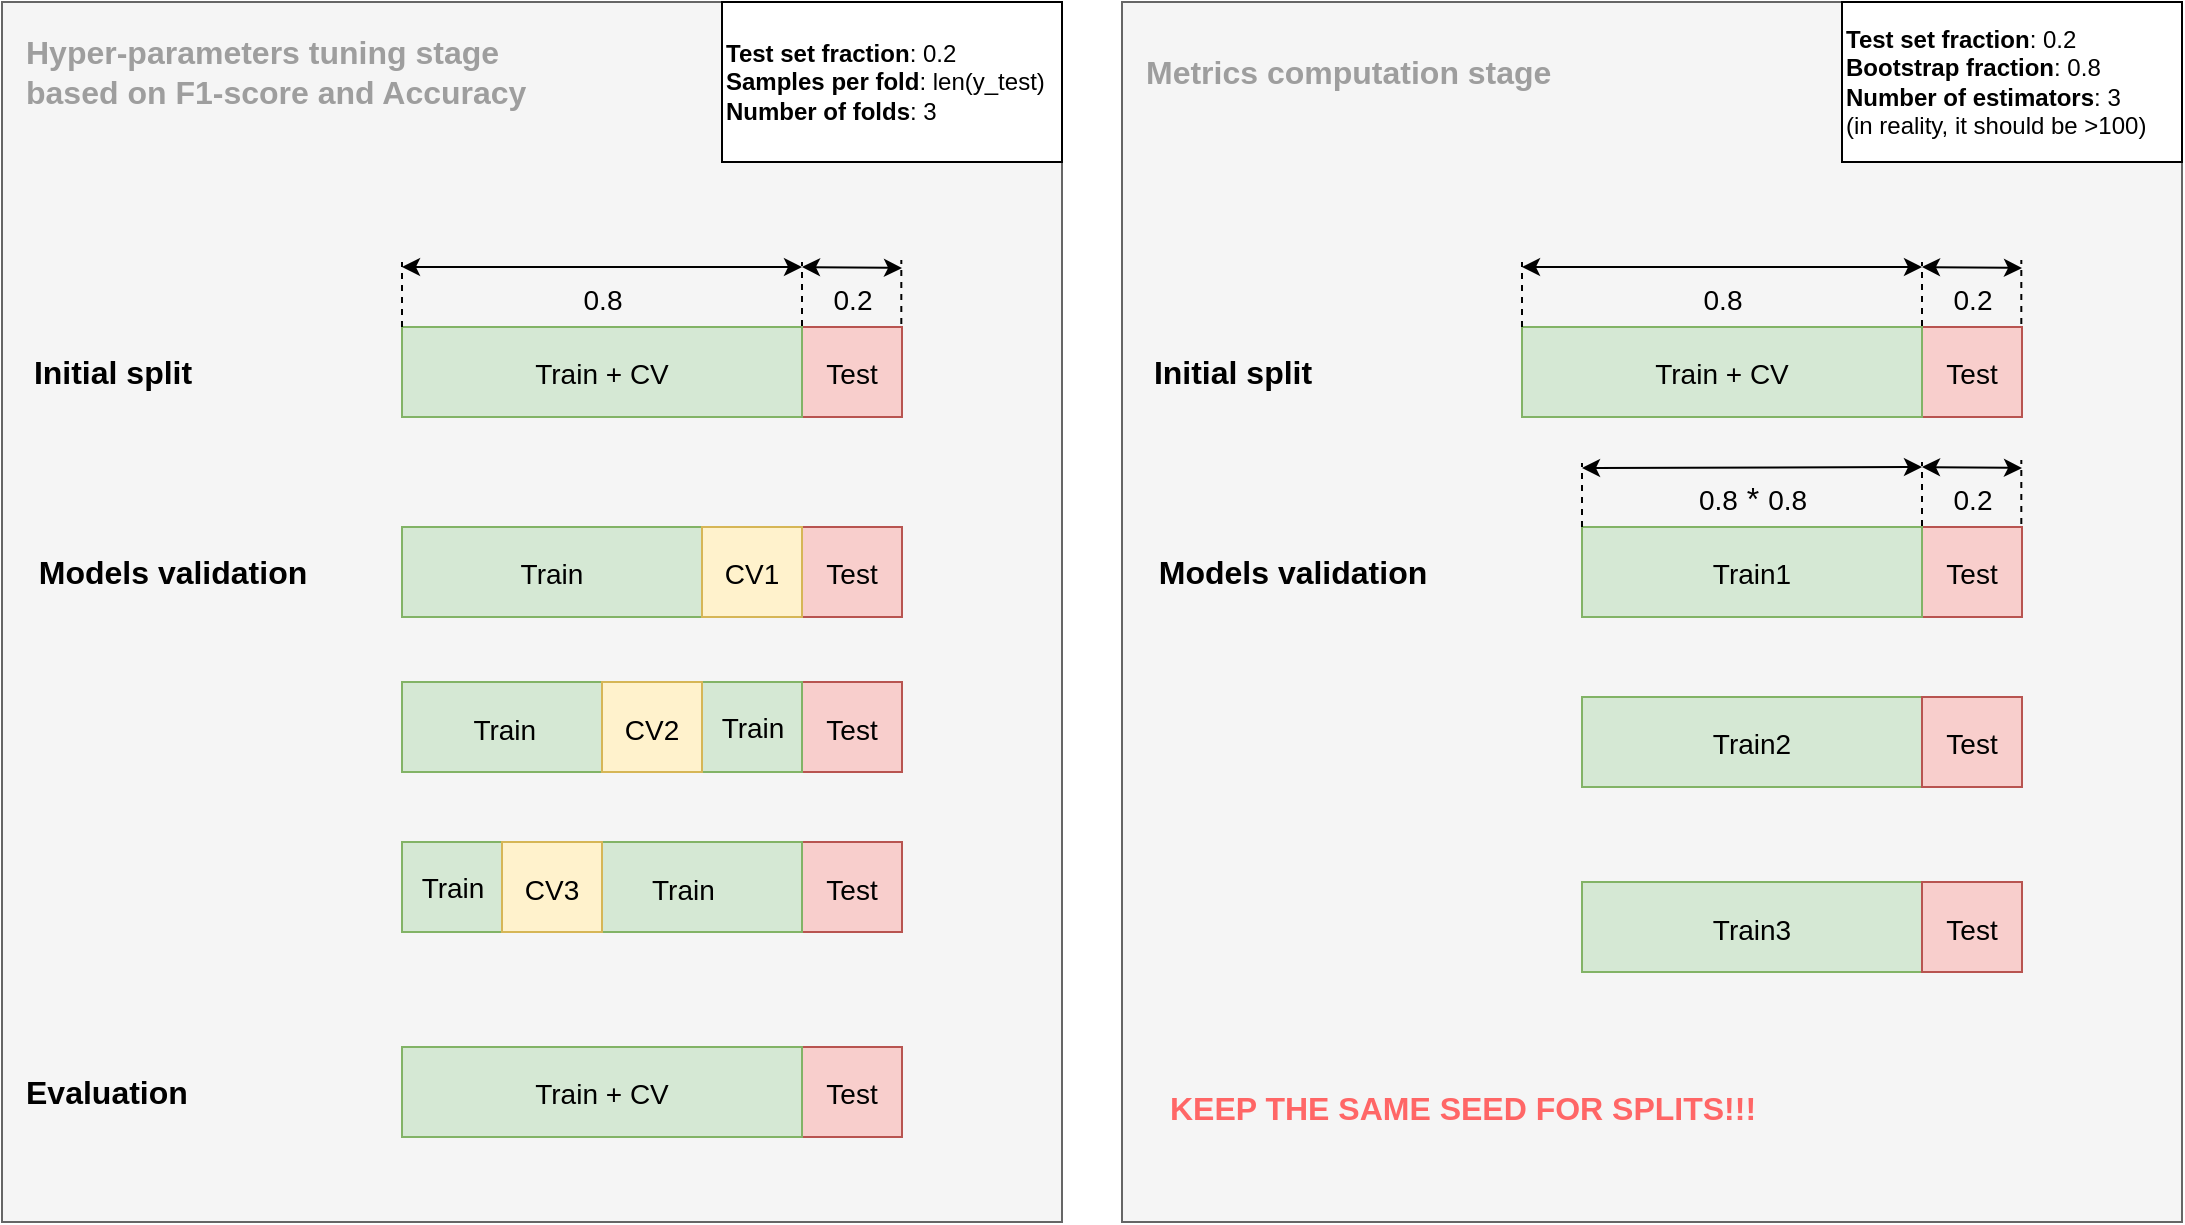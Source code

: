 <mxfile version="20.8.23"><diagram id="kCpc5VTJgq2N_jMLt8dC" name="Page-1"><mxGraphModel dx="1602" dy="2001" grid="1" gridSize="10" guides="1" tooltips="1" connect="1" arrows="1" fold="1" page="1" pageScale="1" pageWidth="850" pageHeight="1100" math="0" shadow="0"><root><mxCell id="0"/><mxCell id="1" parent="0"/><mxCell id="vi98yYl0m8xDigOCGaiN-43" value="" style="rounded=0;whiteSpace=wrap;html=1;fontSize=50;fillColor=#f5f5f5;fontColor=#333333;strokeColor=#666666;" parent="1" vertex="1"><mxGeometry x="20" y="-10" width="530" height="610" as="geometry"/></mxCell><mxCell id="vi98yYl0m8xDigOCGaiN-46" value="&lt;div style=&quot;font-size: 16px;&quot; align=&quot;left&quot;&gt;&lt;font color=&quot;#9E9E9E&quot;&gt;&lt;b&gt;&lt;font style=&quot;font-size: 16px;&quot;&gt;Hyper-parameters tuning stage&lt;br&gt;&lt;/font&gt;&lt;/b&gt;&lt;/font&gt;&lt;/div&gt;&lt;div style=&quot;font-size: 16px;&quot; align=&quot;left&quot;&gt;&lt;font color=&quot;#9E9E9E&quot;&gt;&lt;b&gt;&lt;font style=&quot;font-size: 16px;&quot;&gt;based on &lt;/font&gt;&lt;/b&gt;&lt;/font&gt;&lt;font color=&quot;#9E9E9E&quot;&gt;&lt;b&gt;&lt;font style=&quot;font-size: 16px;&quot;&gt;F1-score and&lt;/font&gt;&lt;/b&gt;&lt;/font&gt;&lt;font color=&quot;#9E9E9E&quot;&gt;&lt;b&gt;&lt;font style=&quot;font-size: 16px;&quot;&gt; Accuracy&lt;br&gt;&lt;/font&gt;&lt;/b&gt;&lt;/font&gt;&lt;/div&gt;" style="text;html=1;align=left;verticalAlign=middle;resizable=0;points=[];autosize=1;strokeColor=none;fillColor=none;fontSize=12;fontColor=#000000;" parent="1" vertex="1"><mxGeometry x="30" width="270" height="50" as="geometry"/></mxCell><mxCell id="cDjHhmHL_qWuOihuQyql-1" value="&lt;div align=&quot;left&quot;&gt;&lt;b&gt;Test set fraction&lt;/b&gt;: 0.2&lt;/div&gt;&lt;div align=&quot;left&quot;&gt;&lt;b&gt;Samples per fold&lt;/b&gt;: len(y_test)&lt;br&gt;&lt;/div&gt;&lt;div align=&quot;left&quot;&gt;&lt;b&gt;Number of folds&lt;/b&gt;: 3&lt;br&gt;&lt;/div&gt;" style="rounded=0;whiteSpace=wrap;html=1;align=left;" vertex="1" parent="1"><mxGeometry x="380" y="-10" width="170" height="80" as="geometry"/></mxCell><mxCell id="cDjHhmHL_qWuOihuQyql-2" value="&lt;b&gt;&lt;font style=&quot;font-size: 16px;&quot;&gt;Initial split&lt;br&gt;&lt;/font&gt;&lt;/b&gt;" style="text;html=1;align=center;verticalAlign=middle;resizable=0;points=[];autosize=1;strokeColor=none;fillColor=none;" vertex="1" parent="1"><mxGeometry x="25" y="160" width="100" height="30" as="geometry"/></mxCell><mxCell id="cDjHhmHL_qWuOihuQyql-4" value="&lt;font style=&quot;font-size: 14px;&quot;&gt;&lt;font style=&quot;font-size: 14px;&quot;&gt;Test&lt;/font&gt;&lt;/font&gt;" style="rounded=0;whiteSpace=wrap;html=1;fontSize=16;fillColor=#f8cecc;strokeColor=#b85450;" vertex="1" parent="1"><mxGeometry x="420" y="152.5" width="50" height="45" as="geometry"/></mxCell><mxCell id="cDjHhmHL_qWuOihuQyql-5" value="&lt;font style=&quot;font-size: 15px;&quot;&gt;&lt;font style=&quot;font-size: 14px;&quot;&gt;Train + CV&lt;/font&gt;&lt;/font&gt;" style="rounded=0;whiteSpace=wrap;html=1;fontSize=16;fillColor=#d5e8d4;strokeColor=#82b366;" vertex="1" parent="1"><mxGeometry x="220" y="152.5" width="200" height="45" as="geometry"/></mxCell><mxCell id="cDjHhmHL_qWuOihuQyql-6" value="&lt;font style=&quot;font-size: 16px;&quot;&gt;&lt;b&gt;Models validation&lt;br&gt;&lt;/b&gt;&lt;/font&gt;" style="text;html=1;align=center;verticalAlign=middle;resizable=0;points=[];autosize=1;strokeColor=none;fillColor=none;" vertex="1" parent="1"><mxGeometry x="25" y="260" width="160" height="30" as="geometry"/></mxCell><mxCell id="cDjHhmHL_qWuOihuQyql-7" value="&lt;font style=&quot;font-size: 14px;&quot;&gt;&lt;font style=&quot;font-size: 14px;&quot;&gt;Test&lt;/font&gt;&lt;/font&gt;" style="rounded=0;whiteSpace=wrap;html=1;fontSize=16;fillColor=#f8cecc;strokeColor=#b85450;" vertex="1" parent="1"><mxGeometry x="420" y="252.5" width="50" height="45" as="geometry"/></mxCell><mxCell id="cDjHhmHL_qWuOihuQyql-8" value="&lt;font style=&quot;font-size: 15px;&quot;&gt;&lt;font style=&quot;font-size: 14px;&quot;&gt;Train&lt;/font&gt;&lt;/font&gt;" style="rounded=0;whiteSpace=wrap;html=1;fontSize=16;fillColor=#d5e8d4;strokeColor=#82b366;" vertex="1" parent="1"><mxGeometry x="220" y="252.5" width="150" height="45" as="geometry"/></mxCell><mxCell id="cDjHhmHL_qWuOihuQyql-9" value="&lt;font style=&quot;font-size: 15px;&quot;&gt;&lt;font style=&quot;font-size: 14px;&quot;&gt;CV1&lt;/font&gt;&lt;/font&gt;" style="rounded=0;whiteSpace=wrap;html=1;fontSize=16;fillColor=#fff2cc;strokeColor=#d6b656;" vertex="1" parent="1"><mxGeometry x="370" y="252.5" width="50" height="45" as="geometry"/></mxCell><mxCell id="cDjHhmHL_qWuOihuQyql-11" value="&lt;font style=&quot;font-size: 14px;&quot;&gt;&lt;font style=&quot;font-size: 14px;&quot;&gt;Test&lt;/font&gt;&lt;/font&gt;" style="rounded=0;whiteSpace=wrap;html=1;fontSize=16;fillColor=#f8cecc;strokeColor=#b85450;" vertex="1" parent="1"><mxGeometry x="420" y="330" width="50" height="45" as="geometry"/></mxCell><mxCell id="cDjHhmHL_qWuOihuQyql-14" value="&lt;font style=&quot;font-size: 15px;&quot;&gt;&lt;font style=&quot;font-size: 14px;&quot;&gt;Train&amp;nbsp;&amp;nbsp;&amp;nbsp;&amp;nbsp;&amp;nbsp;&amp;nbsp;&amp;nbsp;&amp;nbsp;&amp;nbsp;&amp;nbsp;&amp;nbsp;&amp;nbsp;&amp;nbsp;&amp;nbsp;&amp;nbsp;&amp;nbsp;&amp;nbsp;&amp;nbsp;&amp;nbsp;&amp;nbsp;&amp;nbsp;&amp;nbsp;&amp;nbsp;&amp;nbsp;&amp;nbsp; &lt;br&gt;&lt;/font&gt;&lt;/font&gt;" style="rounded=0;whiteSpace=wrap;html=1;fontSize=16;fillColor=#d5e8d4;strokeColor=#82b366;" vertex="1" parent="1"><mxGeometry x="220" y="330" width="200" height="45" as="geometry"/></mxCell><mxCell id="cDjHhmHL_qWuOihuQyql-16" value="&lt;font style=&quot;font-size: 15px;&quot;&gt;&lt;font style=&quot;font-size: 14px;&quot;&gt;CV2&lt;/font&gt;&lt;/font&gt;" style="rounded=0;whiteSpace=wrap;html=1;fontSize=16;fillColor=#fff2cc;strokeColor=#d6b656;" vertex="1" parent="1"><mxGeometry x="320" y="330" width="50" height="45" as="geometry"/></mxCell><mxCell id="cDjHhmHL_qWuOihuQyql-19" value="Train" style="text;html=1;align=center;verticalAlign=middle;resizable=0;points=[];autosize=1;strokeColor=none;fillColor=none;fontSize=14;" vertex="1" parent="1"><mxGeometry x="370" y="337.5" width="50" height="30" as="geometry"/></mxCell><mxCell id="cDjHhmHL_qWuOihuQyql-20" value="&lt;font style=&quot;font-size: 14px;&quot;&gt;&lt;font style=&quot;font-size: 14px;&quot;&gt;Test&lt;/font&gt;&lt;/font&gt;" style="rounded=0;whiteSpace=wrap;html=1;fontSize=16;fillColor=#f8cecc;strokeColor=#b85450;" vertex="1" parent="1"><mxGeometry x="420" y="410" width="50" height="45" as="geometry"/></mxCell><mxCell id="cDjHhmHL_qWuOihuQyql-21" value="&lt;font style=&quot;font-size: 14px;&quot;&gt;&amp;nbsp; &amp;nbsp; &amp;nbsp; &amp;nbsp; &amp;nbsp; &amp;nbsp; &amp;nbsp; &amp;nbsp; &amp;nbsp;&lt;font style=&quot;font-size: 14px;&quot;&gt;&lt;font style=&quot;font-size: 14px;&quot;&gt; &amp;nbsp;&amp;nbsp; Train&lt;br&gt;&lt;/font&gt;&lt;/font&gt;&lt;/font&gt;" style="rounded=0;whiteSpace=wrap;html=1;fontSize=16;fillColor=#d5e8d4;strokeColor=#82b366;" vertex="1" parent="1"><mxGeometry x="220" y="410" width="200" height="45" as="geometry"/></mxCell><mxCell id="cDjHhmHL_qWuOihuQyql-24" value="&lt;font style=&quot;font-size: 15px;&quot;&gt;&lt;font style=&quot;font-size: 14px;&quot;&gt;CV3&lt;/font&gt;&lt;/font&gt;" style="rounded=0;whiteSpace=wrap;html=1;fontSize=16;fillColor=#fff2cc;strokeColor=#d6b656;" vertex="1" parent="1"><mxGeometry x="270" y="410" width="50" height="45" as="geometry"/></mxCell><mxCell id="cDjHhmHL_qWuOihuQyql-25" value="Train" style="text;html=1;align=center;verticalAlign=middle;resizable=0;points=[];autosize=1;strokeColor=none;fillColor=none;fontSize=14;" vertex="1" parent="1"><mxGeometry x="220" y="417.5" width="50" height="30" as="geometry"/></mxCell><mxCell id="cDjHhmHL_qWuOihuQyql-26" value="&lt;div align=&quot;left&quot;&gt;&lt;font style=&quot;font-size: 13px;&quot;&gt;&lt;b&gt;&lt;font style=&quot;font-size: 14px;&quot;&gt;&lt;font style=&quot;font-size: 15px;&quot;&gt;&lt;font style=&quot;font-size: 16px;&quot;&gt;Evaluation&lt;/font&gt;&lt;/font&gt;&lt;/font&gt;&lt;/b&gt;&lt;/font&gt;&lt;/div&gt;" style="text;html=1;align=left;verticalAlign=middle;resizable=0;points=[];autosize=1;strokeColor=none;fillColor=none;" vertex="1" parent="1"><mxGeometry x="30" y="520" width="100" height="30" as="geometry"/></mxCell><mxCell id="cDjHhmHL_qWuOihuQyql-27" value="&lt;font style=&quot;font-size: 14px;&quot;&gt;&lt;font style=&quot;font-size: 14px;&quot;&gt;Test&lt;/font&gt;&lt;/font&gt;" style="rounded=0;whiteSpace=wrap;html=1;fontSize=16;fillColor=#f8cecc;strokeColor=#b85450;" vertex="1" parent="1"><mxGeometry x="420" y="512.5" width="50" height="45" as="geometry"/></mxCell><mxCell id="cDjHhmHL_qWuOihuQyql-28" value="&lt;font style=&quot;font-size: 15px;&quot;&gt;&lt;font style=&quot;font-size: 14px;&quot;&gt;Train + CV&lt;/font&gt;&lt;/font&gt;" style="rounded=0;whiteSpace=wrap;html=1;fontSize=16;fillColor=#d5e8d4;strokeColor=#82b366;" vertex="1" parent="1"><mxGeometry x="220" y="512.5" width="200" height="45" as="geometry"/></mxCell><mxCell id="cDjHhmHL_qWuOihuQyql-29" value="&lt;font style=&quot;font-size: 14px;&quot;&gt;&lt;font style=&quot;font-size: 14px;&quot;&gt;0.2&lt;/font&gt;&lt;/font&gt;" style="text;html=1;align=center;verticalAlign=middle;resizable=0;points=[];autosize=1;strokeColor=none;fillColor=none;fontSize=16;" vertex="1" parent="1"><mxGeometry x="425" y="122.5" width="40" height="30" as="geometry"/></mxCell><mxCell id="cDjHhmHL_qWuOihuQyql-30" value="&lt;font style=&quot;font-size: 14px;&quot;&gt;&lt;font style=&quot;font-size: 14px;&quot;&gt;0.8&lt;/font&gt;&lt;/font&gt;" style="text;html=1;align=center;verticalAlign=middle;resizable=0;points=[];autosize=1;strokeColor=none;fillColor=none;fontSize=16;" vertex="1" parent="1"><mxGeometry x="300" y="122.5" width="40" height="30" as="geometry"/></mxCell><mxCell id="cDjHhmHL_qWuOihuQyql-31" value="" style="endArrow=none;dashed=1;html=1;rounded=0;fontSize=14;exitX=0;exitY=0;exitDx=0;exitDy=0;" edge="1" parent="1" source="cDjHhmHL_qWuOihuQyql-5"><mxGeometry width="50" height="50" relative="1" as="geometry"><mxPoint x="170" y="170" as="sourcePoint"/><mxPoint x="220" y="120" as="targetPoint"/></mxGeometry></mxCell><mxCell id="cDjHhmHL_qWuOihuQyql-32" value="" style="endArrow=none;dashed=1;html=1;rounded=0;fontSize=14;exitX=0;exitY=0;exitDx=0;exitDy=0;" edge="1" parent="1"><mxGeometry width="50" height="50" relative="1" as="geometry"><mxPoint x="420" y="152" as="sourcePoint"/><mxPoint x="420" y="120" as="targetPoint"/></mxGeometry></mxCell><mxCell id="cDjHhmHL_qWuOihuQyql-34" value="" style="endArrow=none;dashed=1;html=1;rounded=0;fontSize=14;exitX=0;exitY=0;exitDx=0;exitDy=0;" edge="1" parent="1"><mxGeometry width="50" height="50" relative="1" as="geometry"><mxPoint x="469.66" y="151" as="sourcePoint"/><mxPoint x="469.66" y="119" as="targetPoint"/></mxGeometry></mxCell><mxCell id="cDjHhmHL_qWuOihuQyql-35" value="" style="endArrow=classic;startArrow=classic;html=1;rounded=0;fontSize=14;" edge="1" parent="1"><mxGeometry width="50" height="50" relative="1" as="geometry"><mxPoint x="220" y="122.5" as="sourcePoint"/><mxPoint x="420" y="122.5" as="targetPoint"/></mxGeometry></mxCell><mxCell id="cDjHhmHL_qWuOihuQyql-36" value="" style="endArrow=classic;startArrow=classic;html=1;rounded=0;fontSize=14;" edge="1" parent="1"><mxGeometry width="50" height="50" relative="1" as="geometry"><mxPoint x="420" y="122.5" as="sourcePoint"/><mxPoint x="470" y="123" as="targetPoint"/></mxGeometry></mxCell><mxCell id="cDjHhmHL_qWuOihuQyql-65" value="" style="rounded=0;whiteSpace=wrap;html=1;fontSize=50;fillColor=#f5f5f5;fontColor=#333333;strokeColor=#666666;" vertex="1" parent="1"><mxGeometry x="580" y="-10" width="530" height="610" as="geometry"/></mxCell><mxCell id="cDjHhmHL_qWuOihuQyql-66" value="&lt;div style=&quot;font-size: 16px;&quot; align=&quot;left&quot;&gt;&lt;font color=&quot;#9E9E9E&quot;&gt;&lt;b&gt;&lt;font style=&quot;font-size: 16px;&quot;&gt;Metrics computation stage&lt;br&gt;&lt;/font&gt;&lt;/b&gt;&lt;/font&gt;&lt;/div&gt;" style="text;html=1;align=left;verticalAlign=middle;resizable=0;points=[];autosize=1;strokeColor=none;fillColor=none;fontSize=12;fontColor=#000000;" vertex="1" parent="1"><mxGeometry x="590" y="10" width="230" height="30" as="geometry"/></mxCell><mxCell id="cDjHhmHL_qWuOihuQyql-67" value="&lt;div align=&quot;left&quot;&gt;&lt;b&gt;Test set fraction&lt;/b&gt;: 0.2&lt;/div&gt;&lt;div align=&quot;left&quot;&gt;&lt;div align=&quot;left&quot;&gt;&lt;b&gt;Bootstrap fraction&lt;/b&gt;: 0.8&lt;/div&gt;&lt;/div&gt;&lt;div align=&quot;left&quot;&gt;&lt;b&gt;Number of estimators&lt;/b&gt;: 3 &lt;br&gt;&lt;/div&gt;&lt;div align=&quot;left&quot;&gt;(in reality, it should be &amp;gt;100)&lt;br&gt;&lt;/div&gt;" style="rounded=0;whiteSpace=wrap;html=1;align=left;" vertex="1" parent="1"><mxGeometry x="940" y="-10" width="170" height="80" as="geometry"/></mxCell><mxCell id="cDjHhmHL_qWuOihuQyql-68" value="&lt;b&gt;&lt;font style=&quot;font-size: 16px;&quot;&gt;Initial split&lt;br&gt;&lt;/font&gt;&lt;/b&gt;" style="text;html=1;align=center;verticalAlign=middle;resizable=0;points=[];autosize=1;strokeColor=none;fillColor=none;" vertex="1" parent="1"><mxGeometry x="585" y="160" width="100" height="30" as="geometry"/></mxCell><mxCell id="cDjHhmHL_qWuOihuQyql-69" value="&lt;font style=&quot;font-size: 14px;&quot;&gt;&lt;font style=&quot;font-size: 14px;&quot;&gt;Test&lt;/font&gt;&lt;/font&gt;" style="rounded=0;whiteSpace=wrap;html=1;fontSize=16;fillColor=#f8cecc;strokeColor=#b85450;" vertex="1" parent="1"><mxGeometry x="980" y="152.5" width="50" height="45" as="geometry"/></mxCell><mxCell id="cDjHhmHL_qWuOihuQyql-70" value="&lt;font style=&quot;font-size: 15px;&quot;&gt;&lt;font style=&quot;font-size: 14px;&quot;&gt;Train + CV&lt;br&gt;&lt;/font&gt;&lt;/font&gt;" style="rounded=0;whiteSpace=wrap;html=1;fontSize=16;fillColor=#d5e8d4;strokeColor=#82b366;" vertex="1" parent="1"><mxGeometry x="780" y="152.5" width="200" height="45" as="geometry"/></mxCell><mxCell id="cDjHhmHL_qWuOihuQyql-71" value="&lt;font style=&quot;font-size: 16px;&quot;&gt;&lt;b&gt;Models validation&lt;br&gt;&lt;/b&gt;&lt;/font&gt;" style="text;html=1;align=center;verticalAlign=middle;resizable=0;points=[];autosize=1;strokeColor=none;fillColor=none;" vertex="1" parent="1"><mxGeometry x="585" y="260" width="160" height="30" as="geometry"/></mxCell><mxCell id="cDjHhmHL_qWuOihuQyql-86" value="&lt;font style=&quot;font-size: 14px;&quot;&gt;&lt;font style=&quot;font-size: 14px;&quot;&gt;0.2&lt;/font&gt;&lt;/font&gt;" style="text;html=1;align=center;verticalAlign=middle;resizable=0;points=[];autosize=1;strokeColor=none;fillColor=none;fontSize=16;" vertex="1" parent="1"><mxGeometry x="985" y="122.5" width="40" height="30" as="geometry"/></mxCell><mxCell id="cDjHhmHL_qWuOihuQyql-87" value="&lt;font style=&quot;font-size: 14px;&quot;&gt;&lt;font style=&quot;font-size: 14px;&quot;&gt;0.8&lt;/font&gt;&lt;/font&gt;" style="text;html=1;align=center;verticalAlign=middle;resizable=0;points=[];autosize=1;strokeColor=none;fillColor=none;fontSize=16;" vertex="1" parent="1"><mxGeometry x="860" y="122.5" width="40" height="30" as="geometry"/></mxCell><mxCell id="cDjHhmHL_qWuOihuQyql-88" value="" style="endArrow=none;dashed=1;html=1;rounded=0;fontSize=14;exitX=0;exitY=0;exitDx=0;exitDy=0;" edge="1" parent="1" source="cDjHhmHL_qWuOihuQyql-70"><mxGeometry width="50" height="50" relative="1" as="geometry"><mxPoint x="730" y="170" as="sourcePoint"/><mxPoint x="780" y="120" as="targetPoint"/></mxGeometry></mxCell><mxCell id="cDjHhmHL_qWuOihuQyql-89" value="" style="endArrow=none;dashed=1;html=1;rounded=0;fontSize=14;exitX=0;exitY=0;exitDx=0;exitDy=0;" edge="1" parent="1"><mxGeometry width="50" height="50" relative="1" as="geometry"><mxPoint x="980" y="152" as="sourcePoint"/><mxPoint x="980" y="120" as="targetPoint"/></mxGeometry></mxCell><mxCell id="cDjHhmHL_qWuOihuQyql-90" value="" style="endArrow=none;dashed=1;html=1;rounded=0;fontSize=14;exitX=0;exitY=0;exitDx=0;exitDy=0;" edge="1" parent="1"><mxGeometry width="50" height="50" relative="1" as="geometry"><mxPoint x="1029.66" y="151" as="sourcePoint"/><mxPoint x="1029.66" y="119" as="targetPoint"/></mxGeometry></mxCell><mxCell id="cDjHhmHL_qWuOihuQyql-91" value="" style="endArrow=classic;startArrow=classic;html=1;rounded=0;fontSize=14;" edge="1" parent="1"><mxGeometry width="50" height="50" relative="1" as="geometry"><mxPoint x="780" y="122.5" as="sourcePoint"/><mxPoint x="980" y="122.5" as="targetPoint"/></mxGeometry></mxCell><mxCell id="cDjHhmHL_qWuOihuQyql-92" value="" style="endArrow=classic;startArrow=classic;html=1;rounded=0;fontSize=14;" edge="1" parent="1"><mxGeometry width="50" height="50" relative="1" as="geometry"><mxPoint x="980" y="122.5" as="sourcePoint"/><mxPoint x="1030" y="123" as="targetPoint"/></mxGeometry></mxCell><mxCell id="cDjHhmHL_qWuOihuQyql-95" value="&lt;font style=&quot;font-size: 14px;&quot;&gt;&lt;font style=&quot;font-size: 14px;&quot;&gt;Test&lt;/font&gt;&lt;/font&gt;" style="rounded=0;whiteSpace=wrap;html=1;fontSize=16;fillColor=#f8cecc;strokeColor=#b85450;" vertex="1" parent="1"><mxGeometry x="980" y="252.5" width="50" height="45" as="geometry"/></mxCell><mxCell id="cDjHhmHL_qWuOihuQyql-96" value="&lt;font style=&quot;font-size: 15px;&quot;&gt;&lt;font style=&quot;font-size: 14px;&quot;&gt;Train1&lt;br&gt;&lt;/font&gt;&lt;/font&gt;" style="rounded=0;whiteSpace=wrap;html=1;fontSize=16;fillColor=#d5e8d4;strokeColor=#82b366;" vertex="1" parent="1"><mxGeometry x="810" y="252.5" width="170" height="45" as="geometry"/></mxCell><mxCell id="cDjHhmHL_qWuOihuQyql-97" value="&lt;font style=&quot;font-size: 14px;&quot;&gt;&lt;font style=&quot;font-size: 14px;&quot;&gt;0.2&lt;/font&gt;&lt;/font&gt;" style="text;html=1;align=center;verticalAlign=middle;resizable=0;points=[];autosize=1;strokeColor=none;fillColor=none;fontSize=16;" vertex="1" parent="1"><mxGeometry x="985" y="222.5" width="40" height="30" as="geometry"/></mxCell><mxCell id="cDjHhmHL_qWuOihuQyql-98" value="&lt;font style=&quot;font-size: 14px;&quot;&gt;&lt;font style=&quot;font-size: 14px;&quot;&gt;0.8&lt;/font&gt;&lt;/font&gt; * &lt;font style=&quot;font-size: 15px;&quot;&gt;&lt;font style=&quot;font-size: 14px;&quot;&gt;0.8&lt;/font&gt;&lt;/font&gt;" style="text;html=1;align=center;verticalAlign=middle;resizable=0;points=[];autosize=1;strokeColor=none;fillColor=none;fontSize=16;" vertex="1" parent="1"><mxGeometry x="855" y="222.5" width="80" height="30" as="geometry"/></mxCell><mxCell id="cDjHhmHL_qWuOihuQyql-100" value="" style="endArrow=none;dashed=1;html=1;rounded=0;fontSize=14;exitX=0;exitY=0;exitDx=0;exitDy=0;" edge="1" parent="1"><mxGeometry width="50" height="50" relative="1" as="geometry"><mxPoint x="980" y="252" as="sourcePoint"/><mxPoint x="980" y="220" as="targetPoint"/></mxGeometry></mxCell><mxCell id="cDjHhmHL_qWuOihuQyql-101" value="" style="endArrow=none;dashed=1;html=1;rounded=0;fontSize=14;exitX=0;exitY=0;exitDx=0;exitDy=0;" edge="1" parent="1"><mxGeometry width="50" height="50" relative="1" as="geometry"><mxPoint x="1029.66" y="251" as="sourcePoint"/><mxPoint x="1029.66" y="219" as="targetPoint"/></mxGeometry></mxCell><mxCell id="cDjHhmHL_qWuOihuQyql-102" value="" style="endArrow=classic;startArrow=classic;html=1;rounded=0;fontSize=14;" edge="1" parent="1"><mxGeometry width="50" height="50" relative="1" as="geometry"><mxPoint x="810" y="223" as="sourcePoint"/><mxPoint x="980" y="222.5" as="targetPoint"/></mxGeometry></mxCell><mxCell id="cDjHhmHL_qWuOihuQyql-103" value="" style="endArrow=classic;startArrow=classic;html=1;rounded=0;fontSize=14;" edge="1" parent="1"><mxGeometry width="50" height="50" relative="1" as="geometry"><mxPoint x="980" y="222.5" as="sourcePoint"/><mxPoint x="1030" y="223" as="targetPoint"/></mxGeometry></mxCell><mxCell id="cDjHhmHL_qWuOihuQyql-104" value="" style="endArrow=none;dashed=1;html=1;rounded=0;fontSize=14;exitX=0;exitY=0;exitDx=0;exitDy=0;" edge="1" parent="1"><mxGeometry width="50" height="50" relative="1" as="geometry"><mxPoint x="810" y="252.5" as="sourcePoint"/><mxPoint x="810" y="220.5" as="targetPoint"/></mxGeometry></mxCell><mxCell id="cDjHhmHL_qWuOihuQyql-105" value="&lt;font style=&quot;font-size: 14px;&quot;&gt;&lt;font style=&quot;font-size: 14px;&quot;&gt;Test&lt;/font&gt;&lt;/font&gt;" style="rounded=0;whiteSpace=wrap;html=1;fontSize=16;fillColor=#f8cecc;strokeColor=#b85450;" vertex="1" parent="1"><mxGeometry x="980" y="337.5" width="50" height="45" as="geometry"/></mxCell><mxCell id="cDjHhmHL_qWuOihuQyql-106" value="&lt;font style=&quot;font-size: 15px;&quot;&gt;&lt;font style=&quot;font-size: 14px;&quot;&gt;Train2&lt;/font&gt;&lt;/font&gt;" style="rounded=0;whiteSpace=wrap;html=1;fontSize=16;fillColor=#d5e8d4;strokeColor=#82b366;" vertex="1" parent="1"><mxGeometry x="810" y="337.5" width="170" height="45" as="geometry"/></mxCell><mxCell id="cDjHhmHL_qWuOihuQyql-116" value="&lt;font style=&quot;font-size: 14px;&quot;&gt;&lt;font style=&quot;font-size: 14px;&quot;&gt;Test&lt;/font&gt;&lt;/font&gt;" style="rounded=0;whiteSpace=wrap;html=1;fontSize=16;fillColor=#f8cecc;strokeColor=#b85450;" vertex="1" parent="1"><mxGeometry x="980" y="337.5" width="50" height="45" as="geometry"/></mxCell><mxCell id="cDjHhmHL_qWuOihuQyql-118" value="&lt;font style=&quot;font-size: 15px;&quot;&gt;&lt;font style=&quot;font-size: 14px;&quot;&gt;Train3&lt;/font&gt;&lt;/font&gt;" style="rounded=0;whiteSpace=wrap;html=1;fontSize=16;fillColor=#d5e8d4;strokeColor=#82b366;" vertex="1" parent="1"><mxGeometry x="810" y="430" width="170" height="45" as="geometry"/></mxCell><mxCell id="cDjHhmHL_qWuOihuQyql-119" value="&lt;font style=&quot;font-size: 14px;&quot;&gt;&lt;font style=&quot;font-size: 14px;&quot;&gt;Test&lt;/font&gt;&lt;/font&gt;" style="rounded=0;whiteSpace=wrap;html=1;fontSize=16;fillColor=#f8cecc;strokeColor=#b85450;" vertex="1" parent="1"><mxGeometry x="980" y="430" width="50" height="45" as="geometry"/></mxCell><mxCell id="cDjHhmHL_qWuOihuQyql-120" value="&lt;b&gt;&lt;font style=&quot;font-size: 15px;&quot;&gt;&lt;font style=&quot;font-size: 16px;&quot;&gt;&lt;font color=&quot;#FF6666&quot;&gt;KEEP THE SAME SEED FOR SPLITS!!!&lt;br&gt;&lt;/font&gt;&lt;/font&gt;&lt;/font&gt;&lt;/b&gt;" style="text;html=1;align=center;verticalAlign=middle;resizable=0;points=[];autosize=1;strokeColor=none;fillColor=none;fontSize=14;" vertex="1" parent="1"><mxGeometry x="590" y="527.5" width="320" height="30" as="geometry"/></mxCell></root></mxGraphModel></diagram></mxfile>